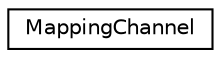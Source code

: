 digraph "Graphical Class Hierarchy"
{
 // LATEX_PDF_SIZE
  edge [fontname="Helvetica",fontsize="10",labelfontname="Helvetica",labelfontsize="10"];
  node [fontname="Helvetica",fontsize="10",shape=record];
  rankdir="LR";
  Node0 [label="MappingChannel",height=0.2,width=0.4,color="black", fillcolor="white", style="filled",URL="$structMappingChannel.html",tooltip=" "];
}
